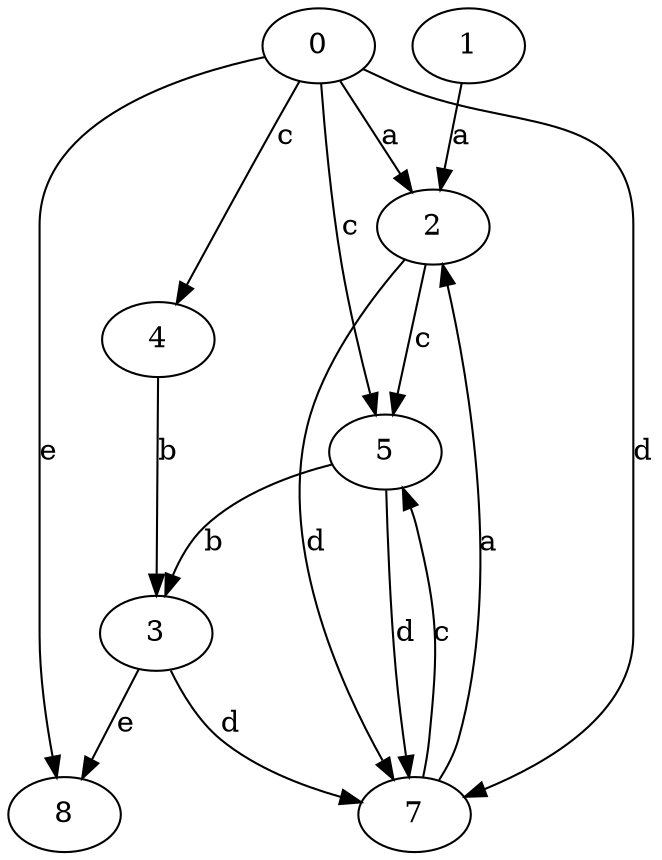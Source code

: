 strict digraph  {
0;
1;
2;
3;
4;
5;
7;
8;
0 -> 2  [label=a];
0 -> 4  [label=c];
0 -> 5  [label=c];
0 -> 7  [label=d];
0 -> 8  [label=e];
1 -> 2  [label=a];
2 -> 5  [label=c];
2 -> 7  [label=d];
3 -> 7  [label=d];
3 -> 8  [label=e];
4 -> 3  [label=b];
5 -> 3  [label=b];
5 -> 7  [label=d];
7 -> 2  [label=a];
7 -> 5  [label=c];
}
